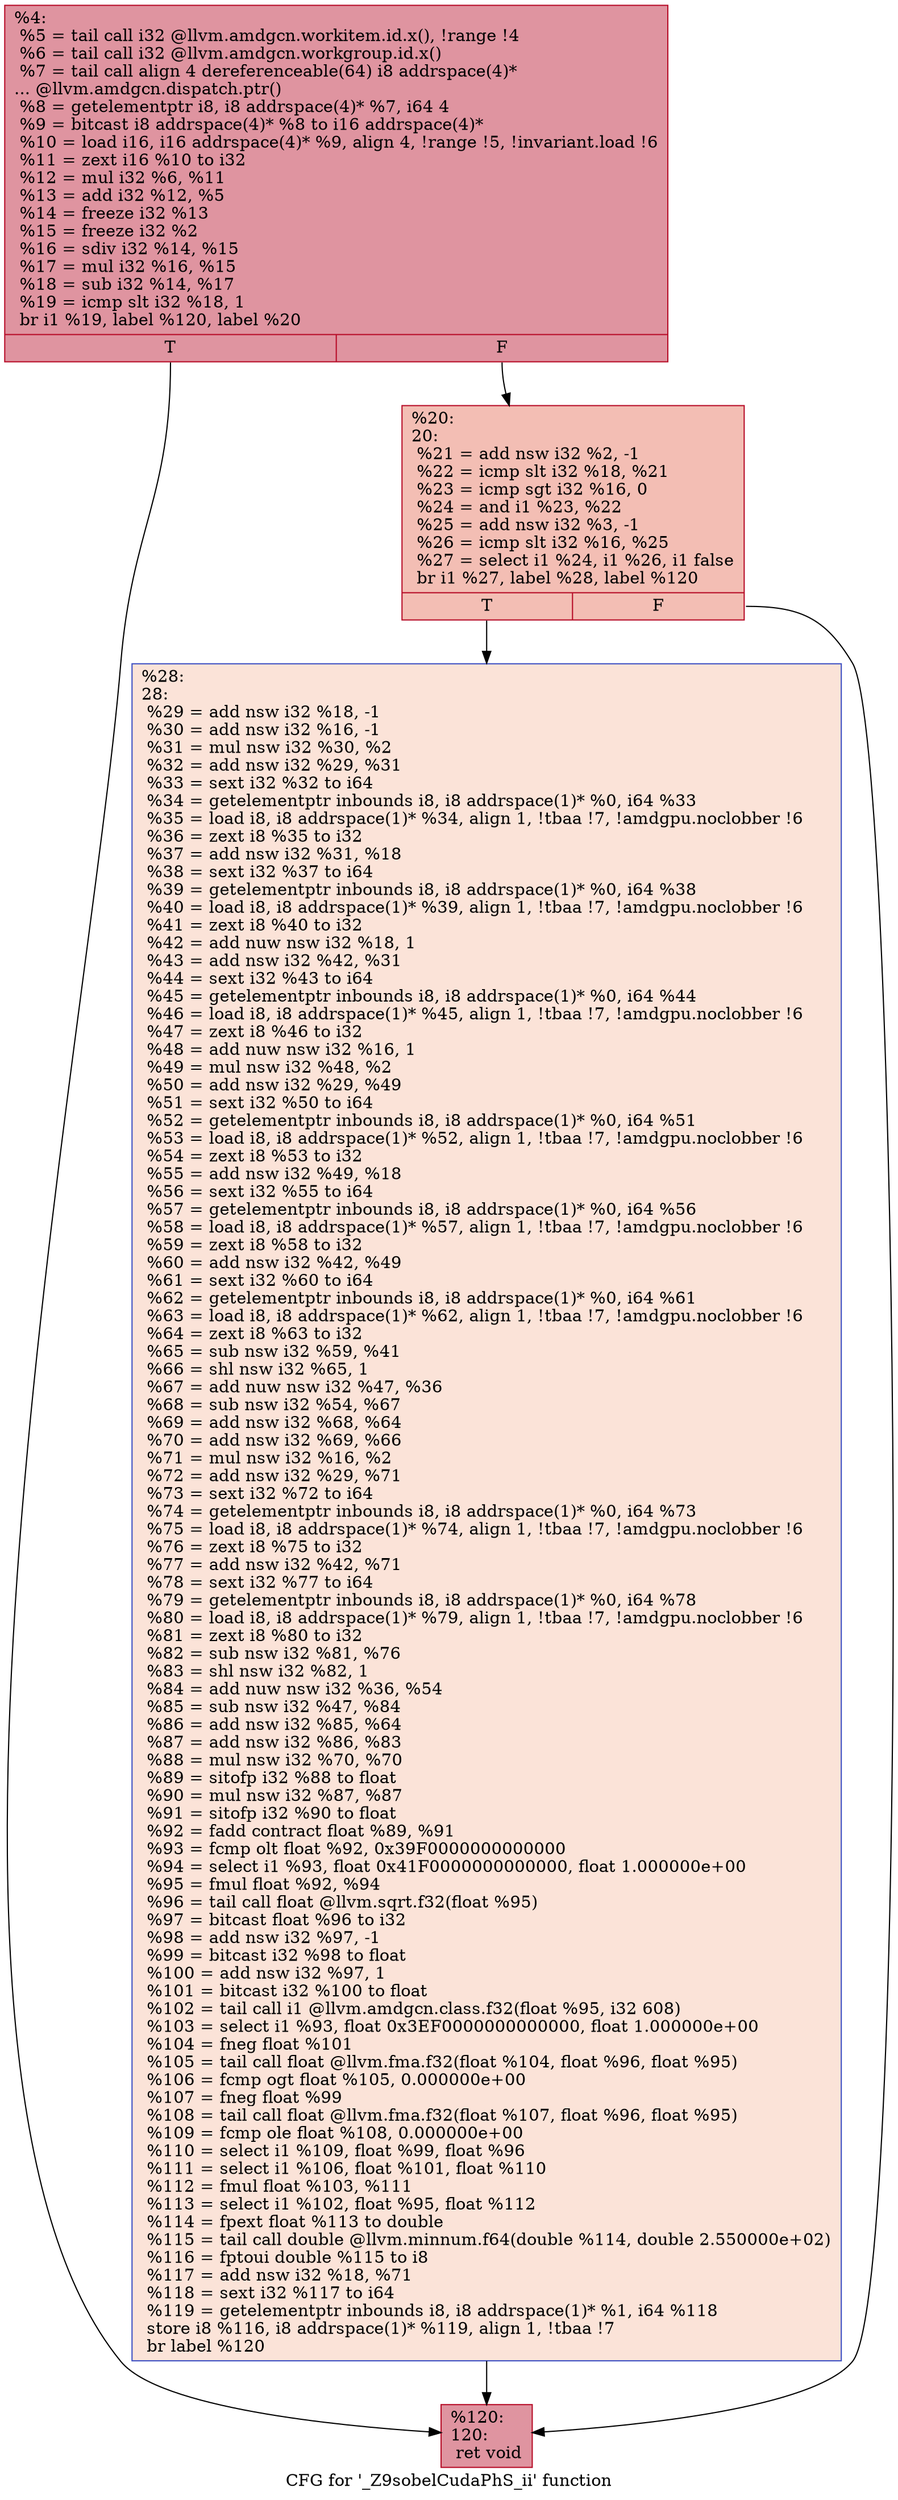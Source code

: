 digraph "CFG for '_Z9sobelCudaPhS_ii' function" {
	label="CFG for '_Z9sobelCudaPhS_ii' function";

	Node0x4a941f0 [shape=record,color="#b70d28ff", style=filled, fillcolor="#b70d2870",label="{%4:\l  %5 = tail call i32 @llvm.amdgcn.workitem.id.x(), !range !4\l  %6 = tail call i32 @llvm.amdgcn.workgroup.id.x()\l  %7 = tail call align 4 dereferenceable(64) i8 addrspace(4)*\l... @llvm.amdgcn.dispatch.ptr()\l  %8 = getelementptr i8, i8 addrspace(4)* %7, i64 4\l  %9 = bitcast i8 addrspace(4)* %8 to i16 addrspace(4)*\l  %10 = load i16, i16 addrspace(4)* %9, align 4, !range !5, !invariant.load !6\l  %11 = zext i16 %10 to i32\l  %12 = mul i32 %6, %11\l  %13 = add i32 %12, %5\l  %14 = freeze i32 %13\l  %15 = freeze i32 %2\l  %16 = sdiv i32 %14, %15\l  %17 = mul i32 %16, %15\l  %18 = sub i32 %14, %17\l  %19 = icmp slt i32 %18, 1\l  br i1 %19, label %120, label %20\l|{<s0>T|<s1>F}}"];
	Node0x4a941f0:s0 -> Node0x4a94240;
	Node0x4a941f0:s1 -> Node0x4a96490;
	Node0x4a96490 [shape=record,color="#b70d28ff", style=filled, fillcolor="#e36c5570",label="{%20:\l20:                                               \l  %21 = add nsw i32 %2, -1\l  %22 = icmp slt i32 %18, %21\l  %23 = icmp sgt i32 %16, 0\l  %24 = and i1 %23, %22\l  %25 = add nsw i32 %3, -1\l  %26 = icmp slt i32 %16, %25\l  %27 = select i1 %24, i1 %26, i1 false\l  br i1 %27, label %28, label %120\l|{<s0>T|<s1>F}}"];
	Node0x4a96490:s0 -> Node0x4a96a70;
	Node0x4a96490:s1 -> Node0x4a94240;
	Node0x4a96a70 [shape=record,color="#3d50c3ff", style=filled, fillcolor="#f6bfa670",label="{%28:\l28:                                               \l  %29 = add nsw i32 %18, -1\l  %30 = add nsw i32 %16, -1\l  %31 = mul nsw i32 %30, %2\l  %32 = add nsw i32 %29, %31\l  %33 = sext i32 %32 to i64\l  %34 = getelementptr inbounds i8, i8 addrspace(1)* %0, i64 %33\l  %35 = load i8, i8 addrspace(1)* %34, align 1, !tbaa !7, !amdgpu.noclobber !6\l  %36 = zext i8 %35 to i32\l  %37 = add nsw i32 %31, %18\l  %38 = sext i32 %37 to i64\l  %39 = getelementptr inbounds i8, i8 addrspace(1)* %0, i64 %38\l  %40 = load i8, i8 addrspace(1)* %39, align 1, !tbaa !7, !amdgpu.noclobber !6\l  %41 = zext i8 %40 to i32\l  %42 = add nuw nsw i32 %18, 1\l  %43 = add nsw i32 %42, %31\l  %44 = sext i32 %43 to i64\l  %45 = getelementptr inbounds i8, i8 addrspace(1)* %0, i64 %44\l  %46 = load i8, i8 addrspace(1)* %45, align 1, !tbaa !7, !amdgpu.noclobber !6\l  %47 = zext i8 %46 to i32\l  %48 = add nuw nsw i32 %16, 1\l  %49 = mul nsw i32 %48, %2\l  %50 = add nsw i32 %29, %49\l  %51 = sext i32 %50 to i64\l  %52 = getelementptr inbounds i8, i8 addrspace(1)* %0, i64 %51\l  %53 = load i8, i8 addrspace(1)* %52, align 1, !tbaa !7, !amdgpu.noclobber !6\l  %54 = zext i8 %53 to i32\l  %55 = add nsw i32 %49, %18\l  %56 = sext i32 %55 to i64\l  %57 = getelementptr inbounds i8, i8 addrspace(1)* %0, i64 %56\l  %58 = load i8, i8 addrspace(1)* %57, align 1, !tbaa !7, !amdgpu.noclobber !6\l  %59 = zext i8 %58 to i32\l  %60 = add nsw i32 %42, %49\l  %61 = sext i32 %60 to i64\l  %62 = getelementptr inbounds i8, i8 addrspace(1)* %0, i64 %61\l  %63 = load i8, i8 addrspace(1)* %62, align 1, !tbaa !7, !amdgpu.noclobber !6\l  %64 = zext i8 %63 to i32\l  %65 = sub nsw i32 %59, %41\l  %66 = shl nsw i32 %65, 1\l  %67 = add nuw nsw i32 %47, %36\l  %68 = sub nsw i32 %54, %67\l  %69 = add nsw i32 %68, %64\l  %70 = add nsw i32 %69, %66\l  %71 = mul nsw i32 %16, %2\l  %72 = add nsw i32 %29, %71\l  %73 = sext i32 %72 to i64\l  %74 = getelementptr inbounds i8, i8 addrspace(1)* %0, i64 %73\l  %75 = load i8, i8 addrspace(1)* %74, align 1, !tbaa !7, !amdgpu.noclobber !6\l  %76 = zext i8 %75 to i32\l  %77 = add nsw i32 %42, %71\l  %78 = sext i32 %77 to i64\l  %79 = getelementptr inbounds i8, i8 addrspace(1)* %0, i64 %78\l  %80 = load i8, i8 addrspace(1)* %79, align 1, !tbaa !7, !amdgpu.noclobber !6\l  %81 = zext i8 %80 to i32\l  %82 = sub nsw i32 %81, %76\l  %83 = shl nsw i32 %82, 1\l  %84 = add nuw nsw i32 %36, %54\l  %85 = sub nsw i32 %47, %84\l  %86 = add nsw i32 %85, %64\l  %87 = add nsw i32 %86, %83\l  %88 = mul nsw i32 %70, %70\l  %89 = sitofp i32 %88 to float\l  %90 = mul nsw i32 %87, %87\l  %91 = sitofp i32 %90 to float\l  %92 = fadd contract float %89, %91\l  %93 = fcmp olt float %92, 0x39F0000000000000\l  %94 = select i1 %93, float 0x41F0000000000000, float 1.000000e+00\l  %95 = fmul float %92, %94\l  %96 = tail call float @llvm.sqrt.f32(float %95)\l  %97 = bitcast float %96 to i32\l  %98 = add nsw i32 %97, -1\l  %99 = bitcast i32 %98 to float\l  %100 = add nsw i32 %97, 1\l  %101 = bitcast i32 %100 to float\l  %102 = tail call i1 @llvm.amdgcn.class.f32(float %95, i32 608)\l  %103 = select i1 %93, float 0x3EF0000000000000, float 1.000000e+00\l  %104 = fneg float %101\l  %105 = tail call float @llvm.fma.f32(float %104, float %96, float %95)\l  %106 = fcmp ogt float %105, 0.000000e+00\l  %107 = fneg float %99\l  %108 = tail call float @llvm.fma.f32(float %107, float %96, float %95)\l  %109 = fcmp ole float %108, 0.000000e+00\l  %110 = select i1 %109, float %99, float %96\l  %111 = select i1 %106, float %101, float %110\l  %112 = fmul float %103, %111\l  %113 = select i1 %102, float %95, float %112\l  %114 = fpext float %113 to double\l  %115 = tail call double @llvm.minnum.f64(double %114, double 2.550000e+02)\l  %116 = fptoui double %115 to i8\l  %117 = add nsw i32 %18, %71\l  %118 = sext i32 %117 to i64\l  %119 = getelementptr inbounds i8, i8 addrspace(1)* %1, i64 %118\l  store i8 %116, i8 addrspace(1)* %119, align 1, !tbaa !7\l  br label %120\l}"];
	Node0x4a96a70 -> Node0x4a94240;
	Node0x4a94240 [shape=record,color="#b70d28ff", style=filled, fillcolor="#b70d2870",label="{%120:\l120:                                              \l  ret void\l}"];
}
